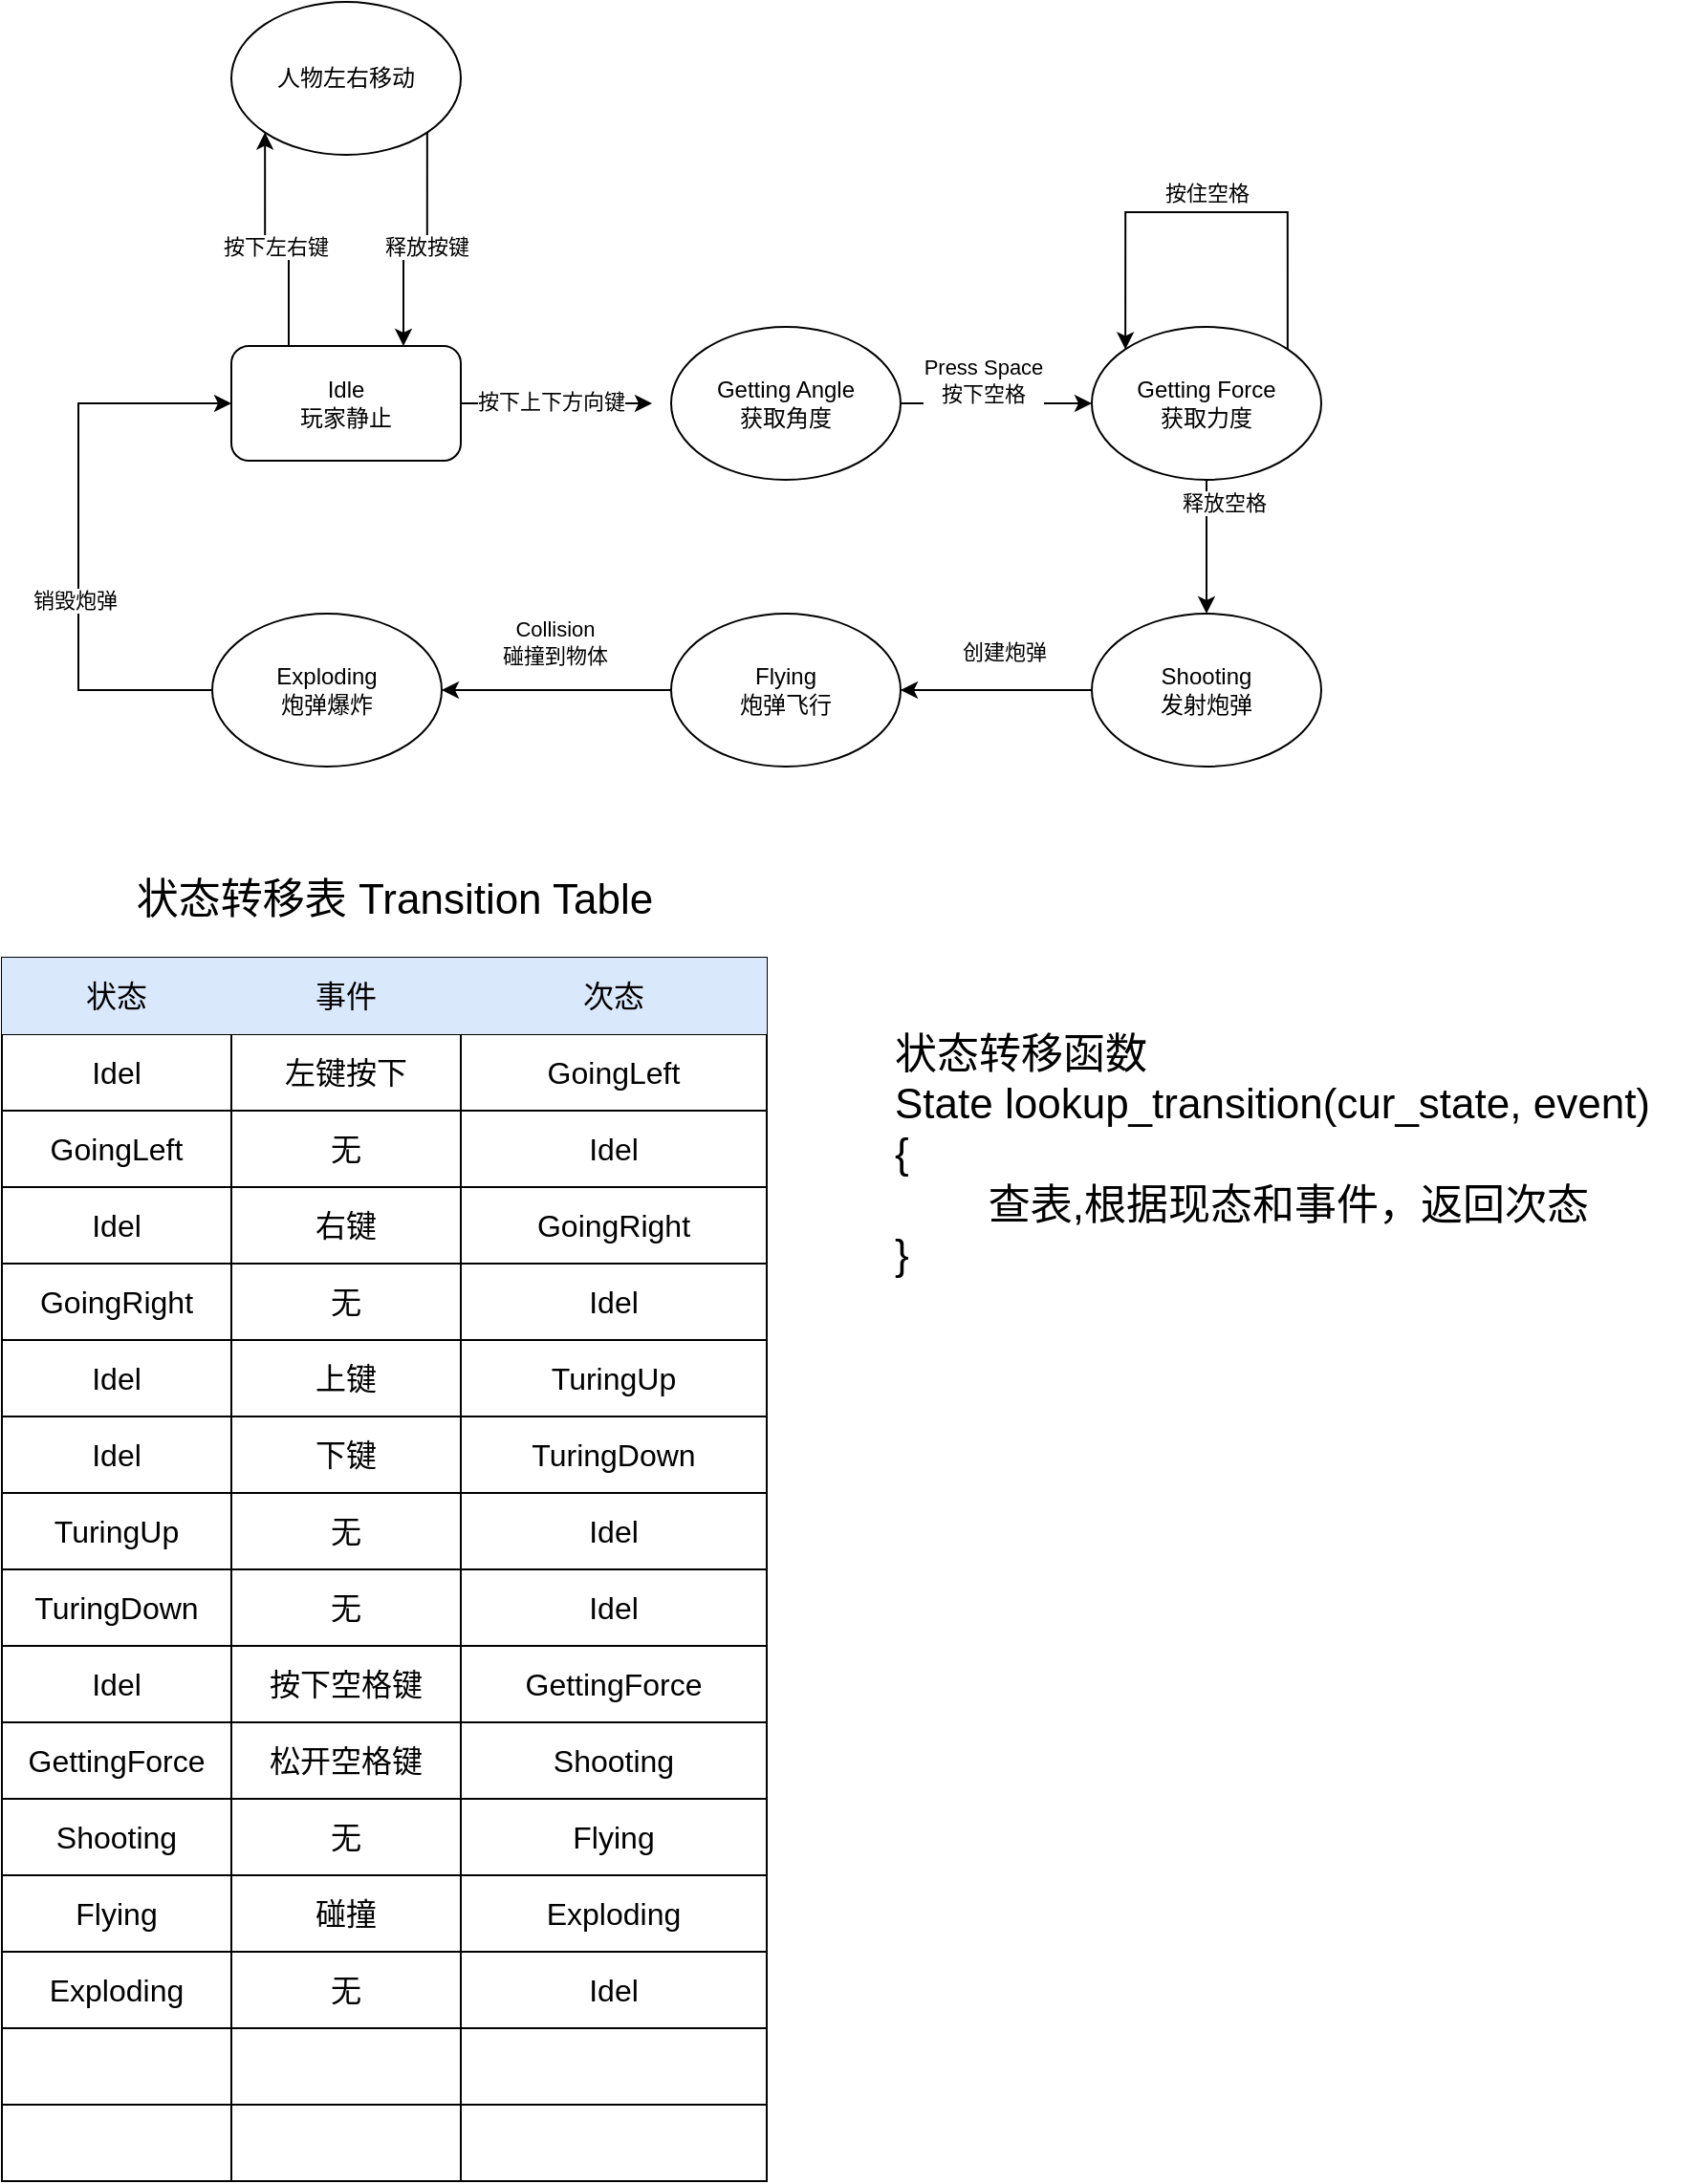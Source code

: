 <mxfile version="24.6.4" type="device">
  <diagram name="第 1 页" id="6PeBSwNavSRIJO7jyesI">
    <mxGraphModel dx="1691" dy="516" grid="1" gridSize="10" guides="1" tooltips="1" connect="1" arrows="1" fold="1" page="1" pageScale="1" pageWidth="827" pageHeight="1169" math="0" shadow="0">
      <root>
        <mxCell id="0" />
        <mxCell id="1" parent="0" />
        <mxCell id="BamQJqI97XT_XGTdCBk3-15" style="edgeStyle=orthogonalEdgeStyle;rounded=0;orthogonalLoop=1;jettySize=auto;html=1;exitX=1;exitY=0.5;exitDx=0;exitDy=0;" parent="1" source="BamQJqI97XT_XGTdCBk3-1" edge="1">
          <mxGeometry relative="1" as="geometry">
            <mxPoint x="230" y="220" as="targetPoint" />
          </mxGeometry>
        </mxCell>
        <mxCell id="BamQJqI97XT_XGTdCBk3-16" value="按下上下方向键" style="edgeLabel;html=1;align=center;verticalAlign=middle;resizable=0;points=[];" parent="BamQJqI97XT_XGTdCBk3-15" vertex="1" connectable="0">
          <mxGeometry x="-0.075" y="1" relative="1" as="geometry">
            <mxPoint as="offset" />
          </mxGeometry>
        </mxCell>
        <mxCell id="BamQJqI97XT_XGTdCBk3-1" value="Idle&lt;div&gt;玩家静止&lt;/div&gt;" style="rounded=1;whiteSpace=wrap;html=1;" parent="1" vertex="1">
          <mxGeometry x="10" y="190" width="120" height="60" as="geometry" />
        </mxCell>
        <mxCell id="BamQJqI97XT_XGTdCBk3-2" value="人物左右移动" style="ellipse;whiteSpace=wrap;html=1;" parent="1" vertex="1">
          <mxGeometry x="10" y="10" width="120" height="80" as="geometry" />
        </mxCell>
        <mxCell id="BamQJqI97XT_XGTdCBk3-17" style="edgeStyle=orthogonalEdgeStyle;rounded=0;orthogonalLoop=1;jettySize=auto;html=1;exitX=1;exitY=0.5;exitDx=0;exitDy=0;entryX=0;entryY=0.5;entryDx=0;entryDy=0;" parent="1" source="BamQJqI97XT_XGTdCBk3-4" target="BamQJqI97XT_XGTdCBk3-5" edge="1">
          <mxGeometry relative="1" as="geometry" />
        </mxCell>
        <mxCell id="BamQJqI97XT_XGTdCBk3-18" value="Press Space&lt;div&gt;按下空格&lt;/div&gt;" style="edgeLabel;html=1;align=center;verticalAlign=middle;resizable=0;points=[];" parent="BamQJqI97XT_XGTdCBk3-17" vertex="1" connectable="0">
          <mxGeometry x="-0.143" y="-3" relative="1" as="geometry">
            <mxPoint y="-15" as="offset" />
          </mxGeometry>
        </mxCell>
        <mxCell id="BamQJqI97XT_XGTdCBk3-4" value="Getting Angle&lt;div&gt;获取角度&lt;/div&gt;" style="ellipse;whiteSpace=wrap;html=1;" parent="1" vertex="1">
          <mxGeometry x="240" y="180" width="120" height="80" as="geometry" />
        </mxCell>
        <mxCell id="BamQJqI97XT_XGTdCBk3-19" style="edgeStyle=orthogonalEdgeStyle;rounded=0;orthogonalLoop=1;jettySize=auto;html=1;exitX=0.5;exitY=1;exitDx=0;exitDy=0;entryX=0.5;entryY=0;entryDx=0;entryDy=0;" parent="1" source="BamQJqI97XT_XGTdCBk3-5" target="BamQJqI97XT_XGTdCBk3-6" edge="1">
          <mxGeometry relative="1" as="geometry" />
        </mxCell>
        <mxCell id="BamQJqI97XT_XGTdCBk3-20" value="释放空格" style="edgeLabel;html=1;align=center;verticalAlign=middle;resizable=0;points=[];" parent="BamQJqI97XT_XGTdCBk3-19" vertex="1" connectable="0">
          <mxGeometry x="-0.26" y="-2" relative="1" as="geometry">
            <mxPoint x="11" y="-14" as="offset" />
          </mxGeometry>
        </mxCell>
        <mxCell id="BamQJqI97XT_XGTdCBk3-5" value="Getting Force&lt;div&gt;获取力度&lt;/div&gt;" style="ellipse;whiteSpace=wrap;html=1;" parent="1" vertex="1">
          <mxGeometry x="460" y="180" width="120" height="80" as="geometry" />
        </mxCell>
        <mxCell id="XbSO2D7PxsHtypY02wFS-3" style="edgeStyle=orthogonalEdgeStyle;rounded=0;orthogonalLoop=1;jettySize=auto;html=1;exitX=0;exitY=0.5;exitDx=0;exitDy=0;entryX=1;entryY=0.5;entryDx=0;entryDy=0;" edge="1" parent="1" source="BamQJqI97XT_XGTdCBk3-6" target="BamQJqI97XT_XGTdCBk3-21">
          <mxGeometry relative="1" as="geometry" />
        </mxCell>
        <mxCell id="XbSO2D7PxsHtypY02wFS-6" value="创建炮弹" style="edgeLabel;html=1;align=center;verticalAlign=middle;resizable=0;points=[];" vertex="1" connectable="0" parent="XbSO2D7PxsHtypY02wFS-3">
          <mxGeometry y="-3" relative="1" as="geometry">
            <mxPoint x="4" y="-17" as="offset" />
          </mxGeometry>
        </mxCell>
        <mxCell id="BamQJqI97XT_XGTdCBk3-6" value="Shooting&lt;div&gt;发射炮弹&lt;/div&gt;" style="ellipse;whiteSpace=wrap;html=1;" parent="1" vertex="1">
          <mxGeometry x="460" y="330" width="120" height="80" as="geometry" />
        </mxCell>
        <mxCell id="BamQJqI97XT_XGTdCBk3-7" style="edgeStyle=orthogonalEdgeStyle;rounded=0;orthogonalLoop=1;jettySize=auto;html=1;exitX=0.25;exitY=0;exitDx=0;exitDy=0;entryX=0;entryY=1;entryDx=0;entryDy=0;" parent="1" source="BamQJqI97XT_XGTdCBk3-1" target="BamQJqI97XT_XGTdCBk3-2" edge="1">
          <mxGeometry relative="1" as="geometry" />
        </mxCell>
        <mxCell id="BamQJqI97XT_XGTdCBk3-11" value="按下左右键" style="edgeLabel;html=1;align=center;verticalAlign=middle;resizable=0;points=[];" parent="BamQJqI97XT_XGTdCBk3-7" vertex="1" connectable="0">
          <mxGeometry x="-0.073" y="-2" relative="1" as="geometry">
            <mxPoint as="offset" />
          </mxGeometry>
        </mxCell>
        <mxCell id="BamQJqI97XT_XGTdCBk3-9" style="edgeStyle=orthogonalEdgeStyle;rounded=0;orthogonalLoop=1;jettySize=auto;html=1;exitX=1;exitY=1;exitDx=0;exitDy=0;entryX=0.75;entryY=0;entryDx=0;entryDy=0;" parent="1" source="BamQJqI97XT_XGTdCBk3-2" target="BamQJqI97XT_XGTdCBk3-1" edge="1">
          <mxGeometry relative="1" as="geometry" />
        </mxCell>
        <mxCell id="BamQJqI97XT_XGTdCBk3-14" value="释放按键" style="edgeLabel;html=1;align=center;verticalAlign=middle;resizable=0;points=[];" parent="BamQJqI97XT_XGTdCBk3-9" vertex="1" connectable="0">
          <mxGeometry x="0.004" y="-2" relative="1" as="geometry">
            <mxPoint as="offset" />
          </mxGeometry>
        </mxCell>
        <mxCell id="BamQJqI97XT_XGTdCBk3-24" style="edgeStyle=orthogonalEdgeStyle;rounded=0;orthogonalLoop=1;jettySize=auto;html=1;exitX=0;exitY=0.5;exitDx=0;exitDy=0;entryX=1;entryY=0.5;entryDx=0;entryDy=0;" parent="1" source="BamQJqI97XT_XGTdCBk3-21" target="BamQJqI97XT_XGTdCBk3-22" edge="1">
          <mxGeometry relative="1" as="geometry" />
        </mxCell>
        <mxCell id="BamQJqI97XT_XGTdCBk3-25" value="Collision&lt;br&gt;碰撞到物体" style="edgeLabel;html=1;align=center;verticalAlign=middle;resizable=0;points=[];" parent="BamQJqI97XT_XGTdCBk3-24" vertex="1" connectable="0">
          <mxGeometry x="-0.133" relative="1" as="geometry">
            <mxPoint x="-9" y="-25" as="offset" />
          </mxGeometry>
        </mxCell>
        <mxCell id="BamQJqI97XT_XGTdCBk3-21" value="&lt;div&gt;Flying&lt;/div&gt;炮弹飞行" style="ellipse;whiteSpace=wrap;html=1;" parent="1" vertex="1">
          <mxGeometry x="240" y="330" width="120" height="80" as="geometry" />
        </mxCell>
        <mxCell id="XbSO2D7PxsHtypY02wFS-5" style="edgeStyle=orthogonalEdgeStyle;rounded=0;orthogonalLoop=1;jettySize=auto;html=1;exitX=0;exitY=0.5;exitDx=0;exitDy=0;entryX=0;entryY=0.5;entryDx=0;entryDy=0;" edge="1" parent="1" source="BamQJqI97XT_XGTdCBk3-22" target="BamQJqI97XT_XGTdCBk3-1">
          <mxGeometry relative="1" as="geometry">
            <Array as="points">
              <mxPoint x="-70" y="370" />
              <mxPoint x="-70" y="220" />
            </Array>
          </mxGeometry>
        </mxCell>
        <mxCell id="XbSO2D7PxsHtypY02wFS-7" value="销毁炮弹" style="edgeLabel;html=1;align=center;verticalAlign=middle;resizable=0;points=[];" vertex="1" connectable="0" parent="XbSO2D7PxsHtypY02wFS-5">
          <mxGeometry x="-0.22" y="2" relative="1" as="geometry">
            <mxPoint as="offset" />
          </mxGeometry>
        </mxCell>
        <mxCell id="BamQJqI97XT_XGTdCBk3-22" value="Exploding&lt;div&gt;炮弹爆炸&lt;/div&gt;" style="ellipse;whiteSpace=wrap;html=1;" parent="1" vertex="1">
          <mxGeometry y="330" width="120" height="80" as="geometry" />
        </mxCell>
        <mxCell id="XbSO2D7PxsHtypY02wFS-1" style="edgeStyle=orthogonalEdgeStyle;rounded=0;orthogonalLoop=1;jettySize=auto;html=1;exitX=1;exitY=0;exitDx=0;exitDy=0;entryX=0;entryY=0;entryDx=0;entryDy=0;" edge="1" parent="1" source="BamQJqI97XT_XGTdCBk3-5" target="BamQJqI97XT_XGTdCBk3-5">
          <mxGeometry relative="1" as="geometry">
            <Array as="points">
              <mxPoint x="562" y="120" />
              <mxPoint x="478" y="120" />
            </Array>
          </mxGeometry>
        </mxCell>
        <mxCell id="XbSO2D7PxsHtypY02wFS-2" value="按住空格" style="edgeLabel;html=1;align=center;verticalAlign=middle;resizable=0;points=[];" vertex="1" connectable="0" parent="XbSO2D7PxsHtypY02wFS-1">
          <mxGeometry x="0.167" y="-3" relative="1" as="geometry">
            <mxPoint x="19" y="-7" as="offset" />
          </mxGeometry>
        </mxCell>
        <mxCell id="XbSO2D7PxsHtypY02wFS-8" value="" style="shape=table;startSize=0;container=1;collapsible=0;childLayout=tableLayout;fontSize=16;" vertex="1" parent="1">
          <mxGeometry x="-110" y="510" width="400" height="640" as="geometry" />
        </mxCell>
        <mxCell id="XbSO2D7PxsHtypY02wFS-9" value="" style="shape=tableRow;horizontal=0;startSize=0;swimlaneHead=0;swimlaneBody=0;strokeColor=inherit;top=0;left=0;bottom=0;right=0;collapsible=0;dropTarget=0;fillColor=none;points=[[0,0.5],[1,0.5]];portConstraint=eastwest;fontSize=16;" vertex="1" parent="XbSO2D7PxsHtypY02wFS-8">
          <mxGeometry width="400" height="40" as="geometry" />
        </mxCell>
        <mxCell id="XbSO2D7PxsHtypY02wFS-10" value="状态" style="shape=partialRectangle;html=1;whiteSpace=wrap;connectable=0;strokeColor=#6c8ebf;overflow=hidden;fillColor=#dae8fc;top=0;left=0;bottom=0;right=0;pointerEvents=1;fontSize=16;" vertex="1" parent="XbSO2D7PxsHtypY02wFS-9">
          <mxGeometry width="120" height="40" as="geometry">
            <mxRectangle width="120" height="40" as="alternateBounds" />
          </mxGeometry>
        </mxCell>
        <mxCell id="XbSO2D7PxsHtypY02wFS-11" value="事件" style="shape=partialRectangle;html=1;whiteSpace=wrap;connectable=0;strokeColor=#6c8ebf;overflow=hidden;fillColor=#dae8fc;top=0;left=0;bottom=0;right=0;pointerEvents=1;fontSize=16;" vertex="1" parent="XbSO2D7PxsHtypY02wFS-9">
          <mxGeometry x="120" width="120" height="40" as="geometry">
            <mxRectangle width="120" height="40" as="alternateBounds" />
          </mxGeometry>
        </mxCell>
        <mxCell id="XbSO2D7PxsHtypY02wFS-12" value="次态" style="shape=partialRectangle;html=1;whiteSpace=wrap;connectable=0;strokeColor=#6c8ebf;overflow=hidden;fillColor=#dae8fc;top=0;left=0;bottom=0;right=0;pointerEvents=1;fontSize=16;" vertex="1" parent="XbSO2D7PxsHtypY02wFS-9">
          <mxGeometry x="240" width="160" height="40" as="geometry">
            <mxRectangle width="160" height="40" as="alternateBounds" />
          </mxGeometry>
        </mxCell>
        <mxCell id="XbSO2D7PxsHtypY02wFS-13" value="" style="shape=tableRow;horizontal=0;startSize=0;swimlaneHead=0;swimlaneBody=0;strokeColor=inherit;top=0;left=0;bottom=0;right=0;collapsible=0;dropTarget=0;fillColor=none;points=[[0,0.5],[1,0.5]];portConstraint=eastwest;fontSize=16;" vertex="1" parent="XbSO2D7PxsHtypY02wFS-8">
          <mxGeometry y="40" width="400" height="40" as="geometry" />
        </mxCell>
        <mxCell id="XbSO2D7PxsHtypY02wFS-14" value="Idel" style="shape=partialRectangle;html=1;whiteSpace=wrap;connectable=0;strokeColor=inherit;overflow=hidden;fillColor=none;top=0;left=0;bottom=0;right=0;pointerEvents=1;fontSize=16;" vertex="1" parent="XbSO2D7PxsHtypY02wFS-13">
          <mxGeometry width="120" height="40" as="geometry">
            <mxRectangle width="120" height="40" as="alternateBounds" />
          </mxGeometry>
        </mxCell>
        <mxCell id="XbSO2D7PxsHtypY02wFS-15" value="左键按下" style="shape=partialRectangle;html=1;whiteSpace=wrap;connectable=0;strokeColor=inherit;overflow=hidden;fillColor=none;top=0;left=0;bottom=0;right=0;pointerEvents=1;fontSize=16;" vertex="1" parent="XbSO2D7PxsHtypY02wFS-13">
          <mxGeometry x="120" width="120" height="40" as="geometry">
            <mxRectangle width="120" height="40" as="alternateBounds" />
          </mxGeometry>
        </mxCell>
        <mxCell id="XbSO2D7PxsHtypY02wFS-16" value="GoingLeft" style="shape=partialRectangle;html=1;whiteSpace=wrap;connectable=0;strokeColor=inherit;overflow=hidden;fillColor=none;top=0;left=0;bottom=0;right=0;pointerEvents=1;fontSize=16;" vertex="1" parent="XbSO2D7PxsHtypY02wFS-13">
          <mxGeometry x="240" width="160" height="40" as="geometry">
            <mxRectangle width="160" height="40" as="alternateBounds" />
          </mxGeometry>
        </mxCell>
        <mxCell id="XbSO2D7PxsHtypY02wFS-17" value="" style="shape=tableRow;horizontal=0;startSize=0;swimlaneHead=0;swimlaneBody=0;strokeColor=inherit;top=0;left=0;bottom=0;right=0;collapsible=0;dropTarget=0;fillColor=none;points=[[0,0.5],[1,0.5]];portConstraint=eastwest;fontSize=16;" vertex="1" parent="XbSO2D7PxsHtypY02wFS-8">
          <mxGeometry y="80" width="400" height="40" as="geometry" />
        </mxCell>
        <mxCell id="XbSO2D7PxsHtypY02wFS-18" value="GoingLeft" style="shape=partialRectangle;html=1;whiteSpace=wrap;connectable=0;strokeColor=inherit;overflow=hidden;fillColor=none;top=0;left=0;bottom=0;right=0;pointerEvents=1;fontSize=16;" vertex="1" parent="XbSO2D7PxsHtypY02wFS-17">
          <mxGeometry width="120" height="40" as="geometry">
            <mxRectangle width="120" height="40" as="alternateBounds" />
          </mxGeometry>
        </mxCell>
        <mxCell id="XbSO2D7PxsHtypY02wFS-19" value="无" style="shape=partialRectangle;html=1;whiteSpace=wrap;connectable=0;strokeColor=inherit;overflow=hidden;fillColor=none;top=0;left=0;bottom=0;right=0;pointerEvents=1;fontSize=16;" vertex="1" parent="XbSO2D7PxsHtypY02wFS-17">
          <mxGeometry x="120" width="120" height="40" as="geometry">
            <mxRectangle width="120" height="40" as="alternateBounds" />
          </mxGeometry>
        </mxCell>
        <mxCell id="XbSO2D7PxsHtypY02wFS-20" value="Idel" style="shape=partialRectangle;html=1;whiteSpace=wrap;connectable=0;strokeColor=inherit;overflow=hidden;fillColor=none;top=0;left=0;bottom=0;right=0;pointerEvents=1;fontSize=16;" vertex="1" parent="XbSO2D7PxsHtypY02wFS-17">
          <mxGeometry x="240" width="160" height="40" as="geometry">
            <mxRectangle width="160" height="40" as="alternateBounds" />
          </mxGeometry>
        </mxCell>
        <mxCell id="XbSO2D7PxsHtypY02wFS-56" style="shape=tableRow;horizontal=0;startSize=0;swimlaneHead=0;swimlaneBody=0;strokeColor=inherit;top=0;left=0;bottom=0;right=0;collapsible=0;dropTarget=0;fillColor=none;points=[[0,0.5],[1,0.5]];portConstraint=eastwest;fontSize=16;" vertex="1" parent="XbSO2D7PxsHtypY02wFS-8">
          <mxGeometry y="120" width="400" height="40" as="geometry" />
        </mxCell>
        <mxCell id="XbSO2D7PxsHtypY02wFS-57" value="Idel" style="shape=partialRectangle;html=1;whiteSpace=wrap;connectable=0;strokeColor=inherit;overflow=hidden;fillColor=none;top=0;left=0;bottom=0;right=0;pointerEvents=1;fontSize=16;" vertex="1" parent="XbSO2D7PxsHtypY02wFS-56">
          <mxGeometry width="120" height="40" as="geometry">
            <mxRectangle width="120" height="40" as="alternateBounds" />
          </mxGeometry>
        </mxCell>
        <mxCell id="XbSO2D7PxsHtypY02wFS-58" value="右键" style="shape=partialRectangle;html=1;whiteSpace=wrap;connectable=0;strokeColor=inherit;overflow=hidden;fillColor=none;top=0;left=0;bottom=0;right=0;pointerEvents=1;fontSize=16;" vertex="1" parent="XbSO2D7PxsHtypY02wFS-56">
          <mxGeometry x="120" width="120" height="40" as="geometry">
            <mxRectangle width="120" height="40" as="alternateBounds" />
          </mxGeometry>
        </mxCell>
        <mxCell id="XbSO2D7PxsHtypY02wFS-59" value="GoingRight" style="shape=partialRectangle;html=1;whiteSpace=wrap;connectable=0;strokeColor=inherit;overflow=hidden;fillColor=none;top=0;left=0;bottom=0;right=0;pointerEvents=1;fontSize=16;" vertex="1" parent="XbSO2D7PxsHtypY02wFS-56">
          <mxGeometry x="240" width="160" height="40" as="geometry">
            <mxRectangle width="160" height="40" as="alternateBounds" />
          </mxGeometry>
        </mxCell>
        <mxCell id="XbSO2D7PxsHtypY02wFS-60" style="shape=tableRow;horizontal=0;startSize=0;swimlaneHead=0;swimlaneBody=0;strokeColor=inherit;top=0;left=0;bottom=0;right=0;collapsible=0;dropTarget=0;fillColor=none;points=[[0,0.5],[1,0.5]];portConstraint=eastwest;fontSize=16;" vertex="1" parent="XbSO2D7PxsHtypY02wFS-8">
          <mxGeometry y="160" width="400" height="40" as="geometry" />
        </mxCell>
        <mxCell id="XbSO2D7PxsHtypY02wFS-61" value="GoingRight" style="shape=partialRectangle;html=1;whiteSpace=wrap;connectable=0;strokeColor=inherit;overflow=hidden;fillColor=none;top=0;left=0;bottom=0;right=0;pointerEvents=1;fontSize=16;" vertex="1" parent="XbSO2D7PxsHtypY02wFS-60">
          <mxGeometry width="120" height="40" as="geometry">
            <mxRectangle width="120" height="40" as="alternateBounds" />
          </mxGeometry>
        </mxCell>
        <mxCell id="XbSO2D7PxsHtypY02wFS-62" value="无" style="shape=partialRectangle;html=1;whiteSpace=wrap;connectable=0;strokeColor=inherit;overflow=hidden;fillColor=none;top=0;left=0;bottom=0;right=0;pointerEvents=1;fontSize=16;" vertex="1" parent="XbSO2D7PxsHtypY02wFS-60">
          <mxGeometry x="120" width="120" height="40" as="geometry">
            <mxRectangle width="120" height="40" as="alternateBounds" />
          </mxGeometry>
        </mxCell>
        <mxCell id="XbSO2D7PxsHtypY02wFS-63" value="Idel" style="shape=partialRectangle;html=1;whiteSpace=wrap;connectable=0;strokeColor=inherit;overflow=hidden;fillColor=none;top=0;left=0;bottom=0;right=0;pointerEvents=1;fontSize=16;" vertex="1" parent="XbSO2D7PxsHtypY02wFS-60">
          <mxGeometry x="240" width="160" height="40" as="geometry">
            <mxRectangle width="160" height="40" as="alternateBounds" />
          </mxGeometry>
        </mxCell>
        <mxCell id="XbSO2D7PxsHtypY02wFS-64" style="shape=tableRow;horizontal=0;startSize=0;swimlaneHead=0;swimlaneBody=0;strokeColor=inherit;top=0;left=0;bottom=0;right=0;collapsible=0;dropTarget=0;fillColor=none;points=[[0,0.5],[1,0.5]];portConstraint=eastwest;fontSize=16;" vertex="1" parent="XbSO2D7PxsHtypY02wFS-8">
          <mxGeometry y="200" width="400" height="40" as="geometry" />
        </mxCell>
        <mxCell id="XbSO2D7PxsHtypY02wFS-65" value="Idel" style="shape=partialRectangle;html=1;whiteSpace=wrap;connectable=0;strokeColor=inherit;overflow=hidden;fillColor=none;top=0;left=0;bottom=0;right=0;pointerEvents=1;fontSize=16;" vertex="1" parent="XbSO2D7PxsHtypY02wFS-64">
          <mxGeometry width="120" height="40" as="geometry">
            <mxRectangle width="120" height="40" as="alternateBounds" />
          </mxGeometry>
        </mxCell>
        <mxCell id="XbSO2D7PxsHtypY02wFS-66" value="上键" style="shape=partialRectangle;html=1;whiteSpace=wrap;connectable=0;strokeColor=inherit;overflow=hidden;fillColor=none;top=0;left=0;bottom=0;right=0;pointerEvents=1;fontSize=16;" vertex="1" parent="XbSO2D7PxsHtypY02wFS-64">
          <mxGeometry x="120" width="120" height="40" as="geometry">
            <mxRectangle width="120" height="40" as="alternateBounds" />
          </mxGeometry>
        </mxCell>
        <mxCell id="XbSO2D7PxsHtypY02wFS-67" value="TuringUp" style="shape=partialRectangle;html=1;whiteSpace=wrap;connectable=0;strokeColor=inherit;overflow=hidden;fillColor=none;top=0;left=0;bottom=0;right=0;pointerEvents=1;fontSize=16;" vertex="1" parent="XbSO2D7PxsHtypY02wFS-64">
          <mxGeometry x="240" width="160" height="40" as="geometry">
            <mxRectangle width="160" height="40" as="alternateBounds" />
          </mxGeometry>
        </mxCell>
        <mxCell id="XbSO2D7PxsHtypY02wFS-68" style="shape=tableRow;horizontal=0;startSize=0;swimlaneHead=0;swimlaneBody=0;strokeColor=inherit;top=0;left=0;bottom=0;right=0;collapsible=0;dropTarget=0;fillColor=none;points=[[0,0.5],[1,0.5]];portConstraint=eastwest;fontSize=16;" vertex="1" parent="XbSO2D7PxsHtypY02wFS-8">
          <mxGeometry y="240" width="400" height="40" as="geometry" />
        </mxCell>
        <mxCell id="XbSO2D7PxsHtypY02wFS-69" value="Idel" style="shape=partialRectangle;html=1;whiteSpace=wrap;connectable=0;strokeColor=inherit;overflow=hidden;fillColor=none;top=0;left=0;bottom=0;right=0;pointerEvents=1;fontSize=16;" vertex="1" parent="XbSO2D7PxsHtypY02wFS-68">
          <mxGeometry width="120" height="40" as="geometry">
            <mxRectangle width="120" height="40" as="alternateBounds" />
          </mxGeometry>
        </mxCell>
        <mxCell id="XbSO2D7PxsHtypY02wFS-70" value="下键" style="shape=partialRectangle;html=1;whiteSpace=wrap;connectable=0;strokeColor=inherit;overflow=hidden;fillColor=none;top=0;left=0;bottom=0;right=0;pointerEvents=1;fontSize=16;" vertex="1" parent="XbSO2D7PxsHtypY02wFS-68">
          <mxGeometry x="120" width="120" height="40" as="geometry">
            <mxRectangle width="120" height="40" as="alternateBounds" />
          </mxGeometry>
        </mxCell>
        <mxCell id="XbSO2D7PxsHtypY02wFS-71" value="TuringDown" style="shape=partialRectangle;html=1;whiteSpace=wrap;connectable=0;strokeColor=inherit;overflow=hidden;fillColor=none;top=0;left=0;bottom=0;right=0;pointerEvents=1;fontSize=16;" vertex="1" parent="XbSO2D7PxsHtypY02wFS-68">
          <mxGeometry x="240" width="160" height="40" as="geometry">
            <mxRectangle width="160" height="40" as="alternateBounds" />
          </mxGeometry>
        </mxCell>
        <mxCell id="XbSO2D7PxsHtypY02wFS-72" style="shape=tableRow;horizontal=0;startSize=0;swimlaneHead=0;swimlaneBody=0;strokeColor=inherit;top=0;left=0;bottom=0;right=0;collapsible=0;dropTarget=0;fillColor=none;points=[[0,0.5],[1,0.5]];portConstraint=eastwest;fontSize=16;" vertex="1" parent="XbSO2D7PxsHtypY02wFS-8">
          <mxGeometry y="280" width="400" height="40" as="geometry" />
        </mxCell>
        <mxCell id="XbSO2D7PxsHtypY02wFS-73" value="TuringUp" style="shape=partialRectangle;html=1;whiteSpace=wrap;connectable=0;strokeColor=inherit;overflow=hidden;fillColor=none;top=0;left=0;bottom=0;right=0;pointerEvents=1;fontSize=16;" vertex="1" parent="XbSO2D7PxsHtypY02wFS-72">
          <mxGeometry width="120" height="40" as="geometry">
            <mxRectangle width="120" height="40" as="alternateBounds" />
          </mxGeometry>
        </mxCell>
        <mxCell id="XbSO2D7PxsHtypY02wFS-74" value="无" style="shape=partialRectangle;html=1;whiteSpace=wrap;connectable=0;strokeColor=inherit;overflow=hidden;fillColor=none;top=0;left=0;bottom=0;right=0;pointerEvents=1;fontSize=16;" vertex="1" parent="XbSO2D7PxsHtypY02wFS-72">
          <mxGeometry x="120" width="120" height="40" as="geometry">
            <mxRectangle width="120" height="40" as="alternateBounds" />
          </mxGeometry>
        </mxCell>
        <mxCell id="XbSO2D7PxsHtypY02wFS-75" value="Idel" style="shape=partialRectangle;html=1;whiteSpace=wrap;connectable=0;strokeColor=inherit;overflow=hidden;fillColor=none;top=0;left=0;bottom=0;right=0;pointerEvents=1;fontSize=16;" vertex="1" parent="XbSO2D7PxsHtypY02wFS-72">
          <mxGeometry x="240" width="160" height="40" as="geometry">
            <mxRectangle width="160" height="40" as="alternateBounds" />
          </mxGeometry>
        </mxCell>
        <mxCell id="XbSO2D7PxsHtypY02wFS-76" style="shape=tableRow;horizontal=0;startSize=0;swimlaneHead=0;swimlaneBody=0;strokeColor=inherit;top=0;left=0;bottom=0;right=0;collapsible=0;dropTarget=0;fillColor=none;points=[[0,0.5],[1,0.5]];portConstraint=eastwest;fontSize=16;" vertex="1" parent="XbSO2D7PxsHtypY02wFS-8">
          <mxGeometry y="320" width="400" height="40" as="geometry" />
        </mxCell>
        <mxCell id="XbSO2D7PxsHtypY02wFS-77" value="TuringDown" style="shape=partialRectangle;html=1;whiteSpace=wrap;connectable=0;strokeColor=inherit;overflow=hidden;fillColor=none;top=0;left=0;bottom=0;right=0;pointerEvents=1;fontSize=16;" vertex="1" parent="XbSO2D7PxsHtypY02wFS-76">
          <mxGeometry width="120" height="40" as="geometry">
            <mxRectangle width="120" height="40" as="alternateBounds" />
          </mxGeometry>
        </mxCell>
        <mxCell id="XbSO2D7PxsHtypY02wFS-78" value="无" style="shape=partialRectangle;html=1;whiteSpace=wrap;connectable=0;strokeColor=inherit;overflow=hidden;fillColor=none;top=0;left=0;bottom=0;right=0;pointerEvents=1;fontSize=16;" vertex="1" parent="XbSO2D7PxsHtypY02wFS-76">
          <mxGeometry x="120" width="120" height="40" as="geometry">
            <mxRectangle width="120" height="40" as="alternateBounds" />
          </mxGeometry>
        </mxCell>
        <mxCell id="XbSO2D7PxsHtypY02wFS-79" value="Idel" style="shape=partialRectangle;html=1;whiteSpace=wrap;connectable=0;strokeColor=inherit;overflow=hidden;fillColor=none;top=0;left=0;bottom=0;right=0;pointerEvents=1;fontSize=16;" vertex="1" parent="XbSO2D7PxsHtypY02wFS-76">
          <mxGeometry x="240" width="160" height="40" as="geometry">
            <mxRectangle width="160" height="40" as="alternateBounds" />
          </mxGeometry>
        </mxCell>
        <mxCell id="XbSO2D7PxsHtypY02wFS-80" style="shape=tableRow;horizontal=0;startSize=0;swimlaneHead=0;swimlaneBody=0;strokeColor=inherit;top=0;left=0;bottom=0;right=0;collapsible=0;dropTarget=0;fillColor=none;points=[[0,0.5],[1,0.5]];portConstraint=eastwest;fontSize=16;" vertex="1" parent="XbSO2D7PxsHtypY02wFS-8">
          <mxGeometry y="360" width="400" height="40" as="geometry" />
        </mxCell>
        <mxCell id="XbSO2D7PxsHtypY02wFS-81" value="Idel" style="shape=partialRectangle;html=1;whiteSpace=wrap;connectable=0;strokeColor=inherit;overflow=hidden;fillColor=none;top=0;left=0;bottom=0;right=0;pointerEvents=1;fontSize=16;" vertex="1" parent="XbSO2D7PxsHtypY02wFS-80">
          <mxGeometry width="120" height="40" as="geometry">
            <mxRectangle width="120" height="40" as="alternateBounds" />
          </mxGeometry>
        </mxCell>
        <mxCell id="XbSO2D7PxsHtypY02wFS-82" value="按下空格键" style="shape=partialRectangle;html=1;whiteSpace=wrap;connectable=0;strokeColor=inherit;overflow=hidden;fillColor=none;top=0;left=0;bottom=0;right=0;pointerEvents=1;fontSize=16;" vertex="1" parent="XbSO2D7PxsHtypY02wFS-80">
          <mxGeometry x="120" width="120" height="40" as="geometry">
            <mxRectangle width="120" height="40" as="alternateBounds" />
          </mxGeometry>
        </mxCell>
        <mxCell id="XbSO2D7PxsHtypY02wFS-83" value="GettingForce" style="shape=partialRectangle;html=1;whiteSpace=wrap;connectable=0;strokeColor=inherit;overflow=hidden;fillColor=none;top=0;left=0;bottom=0;right=0;pointerEvents=1;fontSize=16;" vertex="1" parent="XbSO2D7PxsHtypY02wFS-80">
          <mxGeometry x="240" width="160" height="40" as="geometry">
            <mxRectangle width="160" height="40" as="alternateBounds" />
          </mxGeometry>
        </mxCell>
        <mxCell id="XbSO2D7PxsHtypY02wFS-92" style="shape=tableRow;horizontal=0;startSize=0;swimlaneHead=0;swimlaneBody=0;strokeColor=inherit;top=0;left=0;bottom=0;right=0;collapsible=0;dropTarget=0;fillColor=none;points=[[0,0.5],[1,0.5]];portConstraint=eastwest;fontSize=16;" vertex="1" parent="XbSO2D7PxsHtypY02wFS-8">
          <mxGeometry y="400" width="400" height="40" as="geometry" />
        </mxCell>
        <mxCell id="XbSO2D7PxsHtypY02wFS-93" value="GettingForce" style="shape=partialRectangle;html=1;whiteSpace=wrap;connectable=0;strokeColor=inherit;overflow=hidden;fillColor=none;top=0;left=0;bottom=0;right=0;pointerEvents=1;fontSize=16;" vertex="1" parent="XbSO2D7PxsHtypY02wFS-92">
          <mxGeometry width="120" height="40" as="geometry">
            <mxRectangle width="120" height="40" as="alternateBounds" />
          </mxGeometry>
        </mxCell>
        <mxCell id="XbSO2D7PxsHtypY02wFS-94" value="松开空格键" style="shape=partialRectangle;html=1;whiteSpace=wrap;connectable=0;strokeColor=inherit;overflow=hidden;fillColor=none;top=0;left=0;bottom=0;right=0;pointerEvents=1;fontSize=16;" vertex="1" parent="XbSO2D7PxsHtypY02wFS-92">
          <mxGeometry x="120" width="120" height="40" as="geometry">
            <mxRectangle width="120" height="40" as="alternateBounds" />
          </mxGeometry>
        </mxCell>
        <mxCell id="XbSO2D7PxsHtypY02wFS-95" value="Shooting" style="shape=partialRectangle;html=1;whiteSpace=wrap;connectable=0;strokeColor=inherit;overflow=hidden;fillColor=none;top=0;left=0;bottom=0;right=0;pointerEvents=1;fontSize=16;" vertex="1" parent="XbSO2D7PxsHtypY02wFS-92">
          <mxGeometry x="240" width="160" height="40" as="geometry">
            <mxRectangle width="160" height="40" as="alternateBounds" />
          </mxGeometry>
        </mxCell>
        <mxCell id="XbSO2D7PxsHtypY02wFS-88" style="shape=tableRow;horizontal=0;startSize=0;swimlaneHead=0;swimlaneBody=0;strokeColor=inherit;top=0;left=0;bottom=0;right=0;collapsible=0;dropTarget=0;fillColor=none;points=[[0,0.5],[1,0.5]];portConstraint=eastwest;fontSize=16;" vertex="1" parent="XbSO2D7PxsHtypY02wFS-8">
          <mxGeometry y="440" width="400" height="40" as="geometry" />
        </mxCell>
        <mxCell id="XbSO2D7PxsHtypY02wFS-89" value="Shooting" style="shape=partialRectangle;html=1;whiteSpace=wrap;connectable=0;strokeColor=inherit;overflow=hidden;fillColor=none;top=0;left=0;bottom=0;right=0;pointerEvents=1;fontSize=16;" vertex="1" parent="XbSO2D7PxsHtypY02wFS-88">
          <mxGeometry width="120" height="40" as="geometry">
            <mxRectangle width="120" height="40" as="alternateBounds" />
          </mxGeometry>
        </mxCell>
        <mxCell id="XbSO2D7PxsHtypY02wFS-90" value="无" style="shape=partialRectangle;html=1;whiteSpace=wrap;connectable=0;strokeColor=inherit;overflow=hidden;fillColor=none;top=0;left=0;bottom=0;right=0;pointerEvents=1;fontSize=16;" vertex="1" parent="XbSO2D7PxsHtypY02wFS-88">
          <mxGeometry x="120" width="120" height="40" as="geometry">
            <mxRectangle width="120" height="40" as="alternateBounds" />
          </mxGeometry>
        </mxCell>
        <mxCell id="XbSO2D7PxsHtypY02wFS-91" value="Flying" style="shape=partialRectangle;html=1;whiteSpace=wrap;connectable=0;strokeColor=inherit;overflow=hidden;fillColor=none;top=0;left=0;bottom=0;right=0;pointerEvents=1;fontSize=16;" vertex="1" parent="XbSO2D7PxsHtypY02wFS-88">
          <mxGeometry x="240" width="160" height="40" as="geometry">
            <mxRectangle width="160" height="40" as="alternateBounds" />
          </mxGeometry>
        </mxCell>
        <mxCell id="XbSO2D7PxsHtypY02wFS-84" style="shape=tableRow;horizontal=0;startSize=0;swimlaneHead=0;swimlaneBody=0;strokeColor=inherit;top=0;left=0;bottom=0;right=0;collapsible=0;dropTarget=0;fillColor=none;points=[[0,0.5],[1,0.5]];portConstraint=eastwest;fontSize=16;" vertex="1" parent="XbSO2D7PxsHtypY02wFS-8">
          <mxGeometry y="480" width="400" height="40" as="geometry" />
        </mxCell>
        <mxCell id="XbSO2D7PxsHtypY02wFS-85" value="Flying" style="shape=partialRectangle;html=1;whiteSpace=wrap;connectable=0;strokeColor=inherit;overflow=hidden;fillColor=none;top=0;left=0;bottom=0;right=0;pointerEvents=1;fontSize=16;" vertex="1" parent="XbSO2D7PxsHtypY02wFS-84">
          <mxGeometry width="120" height="40" as="geometry">
            <mxRectangle width="120" height="40" as="alternateBounds" />
          </mxGeometry>
        </mxCell>
        <mxCell id="XbSO2D7PxsHtypY02wFS-86" value="碰撞" style="shape=partialRectangle;html=1;whiteSpace=wrap;connectable=0;strokeColor=inherit;overflow=hidden;fillColor=none;top=0;left=0;bottom=0;right=0;pointerEvents=1;fontSize=16;" vertex="1" parent="XbSO2D7PxsHtypY02wFS-84">
          <mxGeometry x="120" width="120" height="40" as="geometry">
            <mxRectangle width="120" height="40" as="alternateBounds" />
          </mxGeometry>
        </mxCell>
        <mxCell id="XbSO2D7PxsHtypY02wFS-87" value="Exploding" style="shape=partialRectangle;html=1;whiteSpace=wrap;connectable=0;strokeColor=inherit;overflow=hidden;fillColor=none;top=0;left=0;bottom=0;right=0;pointerEvents=1;fontSize=16;" vertex="1" parent="XbSO2D7PxsHtypY02wFS-84">
          <mxGeometry x="240" width="160" height="40" as="geometry">
            <mxRectangle width="160" height="40" as="alternateBounds" />
          </mxGeometry>
        </mxCell>
        <mxCell id="XbSO2D7PxsHtypY02wFS-104" style="shape=tableRow;horizontal=0;startSize=0;swimlaneHead=0;swimlaneBody=0;strokeColor=inherit;top=0;left=0;bottom=0;right=0;collapsible=0;dropTarget=0;fillColor=none;points=[[0,0.5],[1,0.5]];portConstraint=eastwest;fontSize=16;" vertex="1" parent="XbSO2D7PxsHtypY02wFS-8">
          <mxGeometry y="520" width="400" height="40" as="geometry" />
        </mxCell>
        <mxCell id="XbSO2D7PxsHtypY02wFS-105" value="Exploding" style="shape=partialRectangle;html=1;whiteSpace=wrap;connectable=0;strokeColor=inherit;overflow=hidden;fillColor=none;top=0;left=0;bottom=0;right=0;pointerEvents=1;fontSize=16;" vertex="1" parent="XbSO2D7PxsHtypY02wFS-104">
          <mxGeometry width="120" height="40" as="geometry">
            <mxRectangle width="120" height="40" as="alternateBounds" />
          </mxGeometry>
        </mxCell>
        <mxCell id="XbSO2D7PxsHtypY02wFS-106" value="无" style="shape=partialRectangle;html=1;whiteSpace=wrap;connectable=0;strokeColor=inherit;overflow=hidden;fillColor=none;top=0;left=0;bottom=0;right=0;pointerEvents=1;fontSize=16;" vertex="1" parent="XbSO2D7PxsHtypY02wFS-104">
          <mxGeometry x="120" width="120" height="40" as="geometry">
            <mxRectangle width="120" height="40" as="alternateBounds" />
          </mxGeometry>
        </mxCell>
        <mxCell id="XbSO2D7PxsHtypY02wFS-107" value="Idel" style="shape=partialRectangle;html=1;whiteSpace=wrap;connectable=0;strokeColor=inherit;overflow=hidden;fillColor=none;top=0;left=0;bottom=0;right=0;pointerEvents=1;fontSize=16;" vertex="1" parent="XbSO2D7PxsHtypY02wFS-104">
          <mxGeometry x="240" width="160" height="40" as="geometry">
            <mxRectangle width="160" height="40" as="alternateBounds" />
          </mxGeometry>
        </mxCell>
        <mxCell id="XbSO2D7PxsHtypY02wFS-100" style="shape=tableRow;horizontal=0;startSize=0;swimlaneHead=0;swimlaneBody=0;strokeColor=inherit;top=0;left=0;bottom=0;right=0;collapsible=0;dropTarget=0;fillColor=none;points=[[0,0.5],[1,0.5]];portConstraint=eastwest;fontSize=16;" vertex="1" parent="XbSO2D7PxsHtypY02wFS-8">
          <mxGeometry y="560" width="400" height="40" as="geometry" />
        </mxCell>
        <mxCell id="XbSO2D7PxsHtypY02wFS-101" style="shape=partialRectangle;html=1;whiteSpace=wrap;connectable=0;strokeColor=inherit;overflow=hidden;fillColor=none;top=0;left=0;bottom=0;right=0;pointerEvents=1;fontSize=16;" vertex="1" parent="XbSO2D7PxsHtypY02wFS-100">
          <mxGeometry width="120" height="40" as="geometry">
            <mxRectangle width="120" height="40" as="alternateBounds" />
          </mxGeometry>
        </mxCell>
        <mxCell id="XbSO2D7PxsHtypY02wFS-102" style="shape=partialRectangle;html=1;whiteSpace=wrap;connectable=0;strokeColor=inherit;overflow=hidden;fillColor=none;top=0;left=0;bottom=0;right=0;pointerEvents=1;fontSize=16;" vertex="1" parent="XbSO2D7PxsHtypY02wFS-100">
          <mxGeometry x="120" width="120" height="40" as="geometry">
            <mxRectangle width="120" height="40" as="alternateBounds" />
          </mxGeometry>
        </mxCell>
        <mxCell id="XbSO2D7PxsHtypY02wFS-103" style="shape=partialRectangle;html=1;whiteSpace=wrap;connectable=0;strokeColor=inherit;overflow=hidden;fillColor=none;top=0;left=0;bottom=0;right=0;pointerEvents=1;fontSize=16;" vertex="1" parent="XbSO2D7PxsHtypY02wFS-100">
          <mxGeometry x="240" width="160" height="40" as="geometry">
            <mxRectangle width="160" height="40" as="alternateBounds" />
          </mxGeometry>
        </mxCell>
        <mxCell id="XbSO2D7PxsHtypY02wFS-96" style="shape=tableRow;horizontal=0;startSize=0;swimlaneHead=0;swimlaneBody=0;strokeColor=inherit;top=0;left=0;bottom=0;right=0;collapsible=0;dropTarget=0;fillColor=none;points=[[0,0.5],[1,0.5]];portConstraint=eastwest;fontSize=16;" vertex="1" parent="XbSO2D7PxsHtypY02wFS-8">
          <mxGeometry y="600" width="400" height="40" as="geometry" />
        </mxCell>
        <mxCell id="XbSO2D7PxsHtypY02wFS-97" style="shape=partialRectangle;html=1;whiteSpace=wrap;connectable=0;strokeColor=inherit;overflow=hidden;fillColor=none;top=0;left=0;bottom=0;right=0;pointerEvents=1;fontSize=16;" vertex="1" parent="XbSO2D7PxsHtypY02wFS-96">
          <mxGeometry width="120" height="40" as="geometry">
            <mxRectangle width="120" height="40" as="alternateBounds" />
          </mxGeometry>
        </mxCell>
        <mxCell id="XbSO2D7PxsHtypY02wFS-98" style="shape=partialRectangle;html=1;whiteSpace=wrap;connectable=0;strokeColor=inherit;overflow=hidden;fillColor=none;top=0;left=0;bottom=0;right=0;pointerEvents=1;fontSize=16;" vertex="1" parent="XbSO2D7PxsHtypY02wFS-96">
          <mxGeometry x="120" width="120" height="40" as="geometry">
            <mxRectangle width="120" height="40" as="alternateBounds" />
          </mxGeometry>
        </mxCell>
        <mxCell id="XbSO2D7PxsHtypY02wFS-99" style="shape=partialRectangle;html=1;whiteSpace=wrap;connectable=0;strokeColor=inherit;overflow=hidden;fillColor=none;top=0;left=0;bottom=0;right=0;pointerEvents=1;fontSize=16;" vertex="1" parent="XbSO2D7PxsHtypY02wFS-96">
          <mxGeometry x="240" width="160" height="40" as="geometry">
            <mxRectangle width="160" height="40" as="alternateBounds" />
          </mxGeometry>
        </mxCell>
        <mxCell id="XbSO2D7PxsHtypY02wFS-108" value="&lt;font style=&quot;font-size: 22px;&quot;&gt;状态转移表 Transition Table&lt;/font&gt;" style="text;html=1;align=center;verticalAlign=middle;resizable=0;points=[];autosize=1;strokeColor=none;fillColor=none;" vertex="1" parent="1">
          <mxGeometry x="-50" y="460" width="290" height="40" as="geometry" />
        </mxCell>
        <mxCell id="XbSO2D7PxsHtypY02wFS-109" value="&lt;font style=&quot;font-size: 22px;&quot;&gt;状态转移函数&lt;br&gt;State lookup_transition(cur_state, event)&lt;br&gt;{&lt;/font&gt;&lt;div&gt;&lt;font style=&quot;font-size: 22px;&quot;&gt;&lt;span style=&quot;white-space: pre;&quot;&gt;&#x9;&lt;/span&gt;查表,根据现态和事件，返回次态&lt;br&gt;&lt;/font&gt;&lt;/div&gt;&lt;div&gt;&lt;font style=&quot;font-size: 22px;&quot;&gt;}&lt;/font&gt;&lt;/div&gt;" style="text;html=1;align=left;verticalAlign=middle;resizable=0;points=[];autosize=1;strokeColor=none;fillColor=none;" vertex="1" parent="1">
          <mxGeometry x="355" y="538" width="420" height="150" as="geometry" />
        </mxCell>
      </root>
    </mxGraphModel>
  </diagram>
</mxfile>
